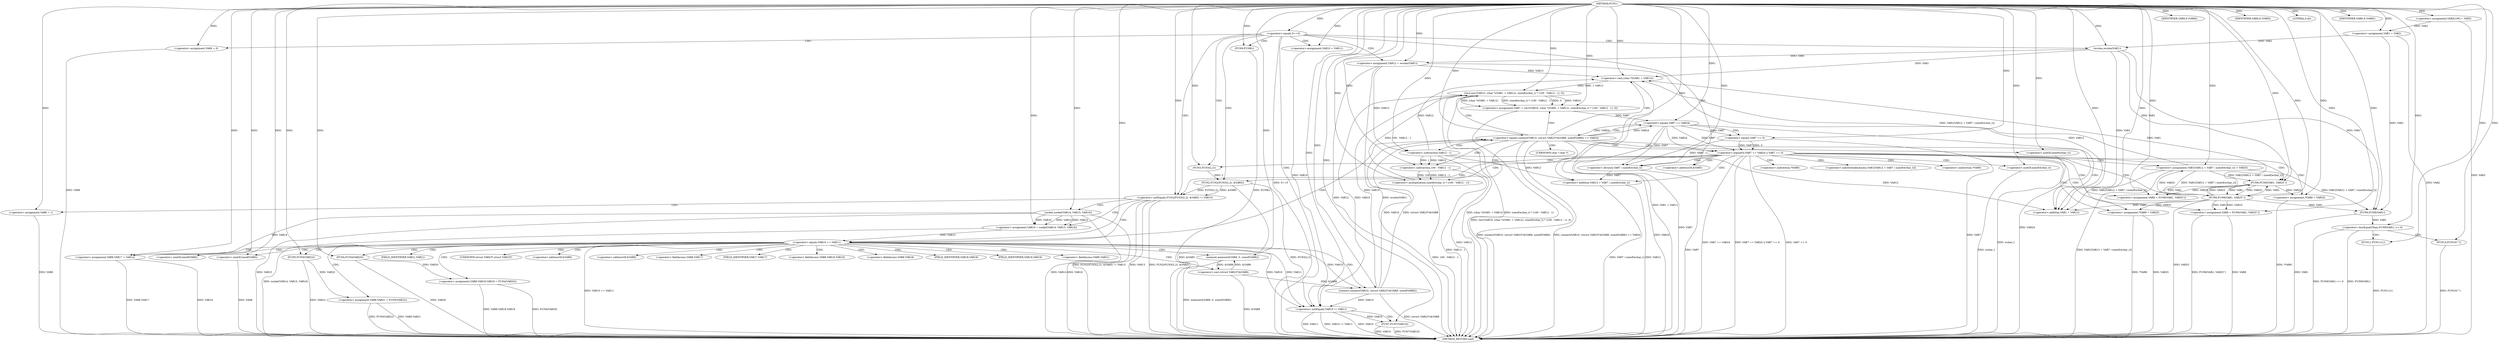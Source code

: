digraph FUN1 {  
"1000100" [label = "(METHOD,FUN1)" ]
"1000283" [label = "(METHOD_RETURN,void)" ]
"1000104" [label = "(<operator>.assignment,VAR2[100] = VAR3)" ]
"1000107" [label = "(<operator>.assignment,VAR1 = VAR2)" ]
"1000111" [label = "(<operator>.equals,5==5)" ]
"1000118" [label = "(<operator>.assignment,VAR6 = 0)" ]
"1000125" [label = "(<operator>.assignment,VAR10 = VAR11)" ]
"1000129" [label = "(<operator>.assignment,VAR12 = wcslen(VAR1))" ]
"1000131" [label = "(wcslen,wcslen(VAR1))" ]
"1000136" [label = "(<operator>.notEquals,FUN2(FUN3(2,2), &VAR5) != VAR13)" ]
"1000137" [label = "(FUN2,FUN2(FUN3(2,2), &VAR5))" ]
"1000138" [label = "(FUN3,FUN3(2,2))" ]
"1000146" [label = "(<operator>.assignment,VAR6 = 1)" ]
"1000149" [label = "(<operator>.assignment,VAR10 = socket(VAR14, VAR15, VAR16))" ]
"1000151" [label = "(socket,socket(VAR14, VAR15, VAR16))" ]
"1000156" [label = "(<operator>.equals,VAR10 == VAR11)" ]
"1000161" [label = "(memset,memset(&VAR8, 0, sizeof(VAR8)))" ]
"1000165" [label = "(<operator>.sizeOf,sizeof(VAR8))" ]
"1000167" [label = "(<operator>.assignment,VAR8.VAR17 = VAR14)" ]
"1000172" [label = "(<operator>.assignment,VAR8.VAR18.VAR19 = FUN4(VAR20))" ]
"1000178" [label = "(FUN4,FUN4(VAR20))" ]
"1000180" [label = "(<operator>.assignment,VAR8.VAR21 = FUN5(VAR22))" ]
"1000184" [label = "(FUN5,FUN5(VAR22))" ]
"1000187" [label = "(<operator>.equals,connect(VAR10, (struct VAR23*)&VAR8, sizeof(VAR8)) == VAR24)" ]
"1000188" [label = "(connect,connect(VAR10, (struct VAR23*)&VAR8, sizeof(VAR8)))" ]
"1000190" [label = "(<operator>.cast,(struct VAR23*)&VAR8)" ]
"1000194" [label = "(<operator>.sizeOf,sizeof(VAR8))" ]
"1000199" [label = "(<operator>.assignment,VAR7 = recv(VAR10, (char *)(VAR1 + VAR12), sizeof(wchar_t) * (100 - VAR12 - 1), 0))" ]
"1000201" [label = "(recv,recv(VAR10, (char *)(VAR1 + VAR12), sizeof(wchar_t) * (100 - VAR12 - 1), 0))" ]
"1000203" [label = "(<operator>.cast,(char *)(VAR1 + VAR12))" ]
"1000205" [label = "(<operator>.addition,VAR1 + VAR12)" ]
"1000208" [label = "(<operator>.multiplication,sizeof(wchar_t) * (100 - VAR12 - 1))" ]
"1000209" [label = "(<operator>.sizeOf,sizeof(wchar_t))" ]
"1000211" [label = "(<operator>.subtraction,100 - VAR12 - 1)" ]
"1000213" [label = "(<operator>.subtraction,VAR12 - 1)" ]
"1000218" [label = "(<operator>.logicalOr,VAR7 == VAR24 || VAR7 == 0)" ]
"1000219" [label = "(<operator>.equals,VAR7 == VAR24)" ]
"1000222" [label = "(<operator>.equals,VAR7 == 0)" ]
"1000227" [label = "(<operator>.assignment,VAR1[VAR12 + VAR7 / sizeof(wchar_t)] = VAR25)" ]
"1000230" [label = "(<operator>.addition,VAR12 + VAR7 / sizeof(wchar_t))" ]
"1000232" [label = "(<operator>.division,VAR7 / sizeof(wchar_t))" ]
"1000234" [label = "(<operator>.sizeOf,sizeof(wchar_t))" ]
"1000237" [label = "(<operator>.assignment,VAR9 = FUN6(VAR1, VAR25''))" ]
"1000239" [label = "(FUN6,FUN6(VAR1, VAR25''))" ]
"1000243" [label = "(IDENTIFIER,VAR9,if (VAR9))" ]
"1000245" [label = "(<operator>.assignment,*VAR9 = VAR25)" ]
"1000249" [label = "(<operator>.assignment,VAR9 = FUN6(VAR1, VAR25''))" ]
"1000251" [label = "(FUN6,FUN6(VAR1, VAR25''))" ]
"1000255" [label = "(IDENTIFIER,VAR9,if (VAR9))" ]
"1000257" [label = "(<operator>.assignment,*VAR9 = VAR25)" ]
"1000261" [label = "(LITERAL,0,do)" ]
"1000263" [label = "(<operator>.notEquals,VAR10 != VAR11)" ]
"1000267" [label = "(FUN7,FUN7(VAR10))" ]
"1000270" [label = "(IDENTIFIER,VAR6,if (VAR6))" ]
"1000272" [label = "(FUN8,FUN8())" ]
"1000274" [label = "(<operator>.lessEqualsThan,FUN9(VAR1) <= 0)" ]
"1000275" [label = "(FUN9,FUN9(VAR1))" ]
"1000279" [label = "(FUN10,FUN10(\"\"))" ]
"1000281" [label = "(FUN11,FUN11(1))" ]
"1000141" [label = "(<operator>.addressOf,&VAR5)" ]
"1000162" [label = "(<operator>.addressOf,&VAR8)" ]
"1000168" [label = "(<operator>.fieldAccess,VAR8.VAR17)" ]
"1000170" [label = "(FIELD_IDENTIFIER,VAR17,VAR17)" ]
"1000173" [label = "(<operator>.fieldAccess,VAR8.VAR18.VAR19)" ]
"1000174" [label = "(<operator>.fieldAccess,VAR8.VAR18)" ]
"1000176" [label = "(FIELD_IDENTIFIER,VAR18,VAR18)" ]
"1000177" [label = "(FIELD_IDENTIFIER,VAR19,VAR19)" ]
"1000181" [label = "(<operator>.fieldAccess,VAR8.VAR21)" ]
"1000183" [label = "(FIELD_IDENTIFIER,VAR21,VAR21)" ]
"1000191" [label = "(UNKNOWN,struct VAR23*,struct VAR23*)" ]
"1000192" [label = "(<operator>.addressOf,&VAR8)" ]
"1000204" [label = "(UNKNOWN,char *,char *)" ]
"1000228" [label = "(<operator>.indirectIndexAccess,VAR1[VAR12 + VAR7 / sizeof(wchar_t)])" ]
"1000246" [label = "(<operator>.indirection,*VAR9)" ]
"1000258" [label = "(<operator>.indirection,*VAR9)" ]
  "1000184" -> "1000283"  [ label = "DDG: VAR22"] 
  "1000218" -> "1000283"  [ label = "DDG: VAR7 == VAR24"] 
  "1000137" -> "1000283"  [ label = "DDG: &VAR5"] 
  "1000180" -> "1000283"  [ label = "DDG: VAR8.VAR21"] 
  "1000151" -> "1000283"  [ label = "DDG: VAR15"] 
  "1000275" -> "1000283"  [ label = "DDG: VAR1"] 
  "1000151" -> "1000283"  [ label = "DDG: VAR16"] 
  "1000129" -> "1000283"  [ label = "DDG: wcslen(VAR1)"] 
  "1000187" -> "1000283"  [ label = "DDG: connect(VAR10, (struct VAR23*)&VAR8, sizeof(VAR8))"] 
  "1000172" -> "1000283"  [ label = "DDG: FUN4(VAR20)"] 
  "1000167" -> "1000283"  [ label = "DDG: VAR8.VAR17"] 
  "1000129" -> "1000283"  [ label = "DDG: VAR12"] 
  "1000257" -> "1000283"  [ label = "DDG: VAR25"] 
  "1000187" -> "1000283"  [ label = "DDG: connect(VAR10, (struct VAR23*)&VAR8, sizeof(VAR8)) == VAR24"] 
  "1000219" -> "1000283"  [ label = "DDG: VAR24"] 
  "1000249" -> "1000283"  [ label = "DDG: FUN6(VAR1, VAR25'')"] 
  "1000199" -> "1000283"  [ label = "DDG: recv(VAR10, (char *)(VAR1 + VAR12), sizeof(wchar_t) * (100 - VAR12 - 1), 0)"] 
  "1000222" -> "1000283"  [ label = "DDG: VAR7"] 
  "1000209" -> "1000283"  [ label = "DDG: wchar_t"] 
  "1000149" -> "1000283"  [ label = "DDG: socket(VAR14, VAR15, VAR16)"] 
  "1000274" -> "1000283"  [ label = "DDG: FUN9(VAR1)"] 
  "1000232" -> "1000283"  [ label = "DDG: VAR7"] 
  "1000251" -> "1000283"  [ label = "DDG: VAR25"] 
  "1000234" -> "1000283"  [ label = "DDG: wchar_t"] 
  "1000188" -> "1000283"  [ label = "DDG: (struct VAR23*)&VAR8"] 
  "1000178" -> "1000283"  [ label = "DDG: VAR20"] 
  "1000227" -> "1000283"  [ label = "DDG: VAR1[VAR12 + VAR7 / sizeof(wchar_t)]"] 
  "1000213" -> "1000283"  [ label = "DDG: VAR12"] 
  "1000194" -> "1000283"  [ label = "DDG: VAR8"] 
  "1000180" -> "1000283"  [ label = "DDG: FUN5(VAR22)"] 
  "1000151" -> "1000283"  [ label = "DDG: VAR14"] 
  "1000263" -> "1000283"  [ label = "DDG: VAR11"] 
  "1000267" -> "1000283"  [ label = "DDG: VAR10"] 
  "1000267" -> "1000283"  [ label = "DDG: FUN7(VAR10)"] 
  "1000274" -> "1000283"  [ label = "DDG: FUN9(VAR1) <= 0"] 
  "1000263" -> "1000283"  [ label = "DDG: VAR10 != VAR11"] 
  "1000263" -> "1000283"  [ label = "DDG: VAR10"] 
  "1000218" -> "1000283"  [ label = "DDG: VAR7 == VAR24 || VAR7 == 0"] 
  "1000201" -> "1000283"  [ label = "DDG: (char *)(VAR1 + VAR12)"] 
  "1000218" -> "1000283"  [ label = "DDG: VAR7 == 0"] 
  "1000201" -> "1000283"  [ label = "DDG: sizeof(wchar_t) * (100 - VAR12 - 1)"] 
  "1000257" -> "1000283"  [ label = "DDG: *VAR9"] 
  "1000230" -> "1000283"  [ label = "DDG: VAR12"] 
  "1000230" -> "1000283"  [ label = "DDG: VAR7 / sizeof(wchar_t)"] 
  "1000211" -> "1000283"  [ label = "DDG: VAR12 - 1"] 
  "1000208" -> "1000283"  [ label = "DDG: 100 - VAR12 - 1"] 
  "1000281" -> "1000283"  [ label = "DDG: FUN11(1)"] 
  "1000172" -> "1000283"  [ label = "DDG: VAR8.VAR18.VAR19"] 
  "1000136" -> "1000283"  [ label = "DDG: FUN2(FUN3(2,2), &VAR5) != VAR13"] 
  "1000219" -> "1000283"  [ label = "DDG: VAR7"] 
  "1000167" -> "1000283"  [ label = "DDG: VAR14"] 
  "1000136" -> "1000283"  [ label = "DDG: VAR13"] 
  "1000156" -> "1000283"  [ label = "DDG: VAR10 == VAR11"] 
  "1000249" -> "1000283"  [ label = "DDG: VAR9"] 
  "1000272" -> "1000283"  [ label = "DDG: FUN8()"] 
  "1000137" -> "1000283"  [ label = "DDG: FUN3(2,2)"] 
  "1000203" -> "1000283"  [ label = "DDG: VAR1 + VAR12"] 
  "1000118" -> "1000283"  [ label = "DDG: VAR6"] 
  "1000187" -> "1000283"  [ label = "DDG: VAR24"] 
  "1000245" -> "1000283"  [ label = "DDG: *VAR9"] 
  "1000146" -> "1000283"  [ label = "DDG: VAR6"] 
  "1000279" -> "1000283"  [ label = "DDG: FUN10(\"\")"] 
  "1000190" -> "1000283"  [ label = "DDG: &VAR8"] 
  "1000111" -> "1000283"  [ label = "DDG: 5==5"] 
  "1000161" -> "1000283"  [ label = "DDG: memset(&VAR8, 0, sizeof(VAR8))"] 
  "1000136" -> "1000283"  [ label = "DDG: FUN2(FUN3(2,2), &VAR5)"] 
  "1000104" -> "1000283"  [ label = "DDG: VAR3"] 
  "1000107" -> "1000283"  [ label = "DDG: VAR2"] 
  "1000100" -> "1000104"  [ label = "DDG: "] 
  "1000104" -> "1000107"  [ label = "DDG: VAR2"] 
  "1000100" -> "1000107"  [ label = "DDG: "] 
  "1000100" -> "1000111"  [ label = "DDG: "] 
  "1000100" -> "1000118"  [ label = "DDG: "] 
  "1000100" -> "1000125"  [ label = "DDG: "] 
  "1000131" -> "1000129"  [ label = "DDG: VAR1"] 
  "1000100" -> "1000129"  [ label = "DDG: "] 
  "1000107" -> "1000131"  [ label = "DDG: VAR1"] 
  "1000100" -> "1000131"  [ label = "DDG: "] 
  "1000137" -> "1000136"  [ label = "DDG: FUN3(2,2)"] 
  "1000137" -> "1000136"  [ label = "DDG: &VAR5"] 
  "1000138" -> "1000137"  [ label = "DDG: 2"] 
  "1000100" -> "1000138"  [ label = "DDG: "] 
  "1000100" -> "1000136"  [ label = "DDG: "] 
  "1000100" -> "1000146"  [ label = "DDG: "] 
  "1000151" -> "1000149"  [ label = "DDG: VAR14"] 
  "1000151" -> "1000149"  [ label = "DDG: VAR15"] 
  "1000151" -> "1000149"  [ label = "DDG: VAR16"] 
  "1000100" -> "1000149"  [ label = "DDG: "] 
  "1000100" -> "1000151"  [ label = "DDG: "] 
  "1000149" -> "1000156"  [ label = "DDG: VAR10"] 
  "1000100" -> "1000156"  [ label = "DDG: "] 
  "1000190" -> "1000161"  [ label = "DDG: &VAR8"] 
  "1000100" -> "1000161"  [ label = "DDG: "] 
  "1000100" -> "1000165"  [ label = "DDG: "] 
  "1000151" -> "1000167"  [ label = "DDG: VAR14"] 
  "1000100" -> "1000167"  [ label = "DDG: "] 
  "1000178" -> "1000172"  [ label = "DDG: VAR20"] 
  "1000100" -> "1000178"  [ label = "DDG: "] 
  "1000184" -> "1000180"  [ label = "DDG: VAR22"] 
  "1000100" -> "1000184"  [ label = "DDG: "] 
  "1000188" -> "1000187"  [ label = "DDG: VAR10"] 
  "1000188" -> "1000187"  [ label = "DDG: (struct VAR23*)&VAR8"] 
  "1000156" -> "1000188"  [ label = "DDG: VAR10"] 
  "1000100" -> "1000188"  [ label = "DDG: "] 
  "1000190" -> "1000188"  [ label = "DDG: &VAR8"] 
  "1000161" -> "1000190"  [ label = "DDG: &VAR8"] 
  "1000100" -> "1000194"  [ label = "DDG: "] 
  "1000219" -> "1000187"  [ label = "DDG: VAR24"] 
  "1000100" -> "1000187"  [ label = "DDG: "] 
  "1000201" -> "1000199"  [ label = "DDG: VAR10"] 
  "1000201" -> "1000199"  [ label = "DDG: (char *)(VAR1 + VAR12)"] 
  "1000201" -> "1000199"  [ label = "DDG: sizeof(wchar_t) * (100 - VAR12 - 1)"] 
  "1000201" -> "1000199"  [ label = "DDG: 0"] 
  "1000100" -> "1000199"  [ label = "DDG: "] 
  "1000188" -> "1000201"  [ label = "DDG: VAR10"] 
  "1000100" -> "1000201"  [ label = "DDG: "] 
  "1000203" -> "1000201"  [ label = "DDG: VAR1 + VAR12"] 
  "1000227" -> "1000203"  [ label = "DDG: VAR1[VAR12 + VAR7 / sizeof(wchar_t)]"] 
  "1000131" -> "1000203"  [ label = "DDG: VAR1"] 
  "1000251" -> "1000203"  [ label = "DDG: VAR1"] 
  "1000100" -> "1000203"  [ label = "DDG: "] 
  "1000129" -> "1000203"  [ label = "DDG: VAR12"] 
  "1000213" -> "1000203"  [ label = "DDG: VAR12"] 
  "1000227" -> "1000205"  [ label = "DDG: VAR1[VAR12 + VAR7 / sizeof(wchar_t)]"] 
  "1000131" -> "1000205"  [ label = "DDG: VAR1"] 
  "1000251" -> "1000205"  [ label = "DDG: VAR1"] 
  "1000100" -> "1000205"  [ label = "DDG: "] 
  "1000129" -> "1000205"  [ label = "DDG: VAR12"] 
  "1000213" -> "1000205"  [ label = "DDG: VAR12"] 
  "1000208" -> "1000201"  [ label = "DDG: 100 - VAR12 - 1"] 
  "1000100" -> "1000208"  [ label = "DDG: "] 
  "1000100" -> "1000209"  [ label = "DDG: "] 
  "1000211" -> "1000208"  [ label = "DDG: 100"] 
  "1000211" -> "1000208"  [ label = "DDG: VAR12 - 1"] 
  "1000100" -> "1000211"  [ label = "DDG: "] 
  "1000213" -> "1000211"  [ label = "DDG: VAR12"] 
  "1000213" -> "1000211"  [ label = "DDG: 1"] 
  "1000100" -> "1000213"  [ label = "DDG: "] 
  "1000129" -> "1000213"  [ label = "DDG: VAR12"] 
  "1000219" -> "1000218"  [ label = "DDG: VAR7"] 
  "1000219" -> "1000218"  [ label = "DDG: VAR24"] 
  "1000199" -> "1000219"  [ label = "DDG: VAR7"] 
  "1000100" -> "1000219"  [ label = "DDG: "] 
  "1000187" -> "1000219"  [ label = "DDG: VAR24"] 
  "1000222" -> "1000218"  [ label = "DDG: VAR7"] 
  "1000222" -> "1000218"  [ label = "DDG: 0"] 
  "1000219" -> "1000222"  [ label = "DDG: VAR7"] 
  "1000100" -> "1000222"  [ label = "DDG: "] 
  "1000251" -> "1000227"  [ label = "DDG: VAR25"] 
  "1000100" -> "1000227"  [ label = "DDG: "] 
  "1000213" -> "1000230"  [ label = "DDG: VAR12"] 
  "1000100" -> "1000230"  [ label = "DDG: "] 
  "1000232" -> "1000230"  [ label = "DDG: VAR7"] 
  "1000222" -> "1000232"  [ label = "DDG: VAR7"] 
  "1000219" -> "1000232"  [ label = "DDG: VAR7"] 
  "1000100" -> "1000232"  [ label = "DDG: "] 
  "1000100" -> "1000234"  [ label = "DDG: "] 
  "1000239" -> "1000237"  [ label = "DDG: VAR1"] 
  "1000239" -> "1000237"  [ label = "DDG: VAR25"] 
  "1000100" -> "1000237"  [ label = "DDG: "] 
  "1000227" -> "1000239"  [ label = "DDG: VAR1[VAR12 + VAR7 / sizeof(wchar_t)]"] 
  "1000100" -> "1000239"  [ label = "DDG: "] 
  "1000131" -> "1000239"  [ label = "DDG: VAR1"] 
  "1000251" -> "1000239"  [ label = "DDG: VAR1"] 
  "1000251" -> "1000239"  [ label = "DDG: VAR25"] 
  "1000100" -> "1000243"  [ label = "DDG: "] 
  "1000239" -> "1000245"  [ label = "DDG: VAR25"] 
  "1000100" -> "1000245"  [ label = "DDG: "] 
  "1000251" -> "1000249"  [ label = "DDG: VAR1"] 
  "1000251" -> "1000249"  [ label = "DDG: VAR25"] 
  "1000100" -> "1000249"  [ label = "DDG: "] 
  "1000239" -> "1000251"  [ label = "DDG: VAR1"] 
  "1000227" -> "1000251"  [ label = "DDG: VAR1[VAR12 + VAR7 / sizeof(wchar_t)]"] 
  "1000100" -> "1000251"  [ label = "DDG: "] 
  "1000239" -> "1000251"  [ label = "DDG: VAR25"] 
  "1000100" -> "1000255"  [ label = "DDG: "] 
  "1000251" -> "1000257"  [ label = "DDG: VAR25"] 
  "1000100" -> "1000257"  [ label = "DDG: "] 
  "1000100" -> "1000261"  [ label = "DDG: "] 
  "1000125" -> "1000263"  [ label = "DDG: VAR10"] 
  "1000156" -> "1000263"  [ label = "DDG: VAR10"] 
  "1000188" -> "1000263"  [ label = "DDG: VAR10"] 
  "1000201" -> "1000263"  [ label = "DDG: VAR10"] 
  "1000100" -> "1000263"  [ label = "DDG: "] 
  "1000156" -> "1000263"  [ label = "DDG: VAR11"] 
  "1000263" -> "1000267"  [ label = "DDG: VAR10"] 
  "1000100" -> "1000267"  [ label = "DDG: "] 
  "1000100" -> "1000270"  [ label = "DDG: "] 
  "1000100" -> "1000272"  [ label = "DDG: "] 
  "1000275" -> "1000274"  [ label = "DDG: VAR1"] 
  "1000107" -> "1000275"  [ label = "DDG: VAR1"] 
  "1000227" -> "1000275"  [ label = "DDG: VAR1[VAR12 + VAR7 / sizeof(wchar_t)]"] 
  "1000251" -> "1000275"  [ label = "DDG: VAR1"] 
  "1000131" -> "1000275"  [ label = "DDG: VAR1"] 
  "1000100" -> "1000275"  [ label = "DDG: "] 
  "1000100" -> "1000274"  [ label = "DDG: "] 
  "1000100" -> "1000279"  [ label = "DDG: "] 
  "1000100" -> "1000281"  [ label = "DDG: "] 
  "1000111" -> "1000125"  [ label = "CDG: "] 
  "1000111" -> "1000141"  [ label = "CDG: "] 
  "1000111" -> "1000138"  [ label = "CDG: "] 
  "1000111" -> "1000263"  [ label = "CDG: "] 
  "1000111" -> "1000136"  [ label = "CDG: "] 
  "1000111" -> "1000118"  [ label = "CDG: "] 
  "1000111" -> "1000131"  [ label = "CDG: "] 
  "1000111" -> "1000137"  [ label = "CDG: "] 
  "1000111" -> "1000129"  [ label = "CDG: "] 
  "1000111" -> "1000272"  [ label = "CDG: "] 
  "1000136" -> "1000156"  [ label = "CDG: "] 
  "1000136" -> "1000149"  [ label = "CDG: "] 
  "1000136" -> "1000151"  [ label = "CDG: "] 
  "1000136" -> "1000146"  [ label = "CDG: "] 
  "1000156" -> "1000174"  [ label = "CDG: "] 
  "1000156" -> "1000191"  [ label = "CDG: "] 
  "1000156" -> "1000161"  [ label = "CDG: "] 
  "1000156" -> "1000180"  [ label = "CDG: "] 
  "1000156" -> "1000183"  [ label = "CDG: "] 
  "1000156" -> "1000165"  [ label = "CDG: "] 
  "1000156" -> "1000188"  [ label = "CDG: "] 
  "1000156" -> "1000190"  [ label = "CDG: "] 
  "1000156" -> "1000167"  [ label = "CDG: "] 
  "1000156" -> "1000194"  [ label = "CDG: "] 
  "1000156" -> "1000192"  [ label = "CDG: "] 
  "1000156" -> "1000176"  [ label = "CDG: "] 
  "1000156" -> "1000187"  [ label = "CDG: "] 
  "1000156" -> "1000172"  [ label = "CDG: "] 
  "1000156" -> "1000168"  [ label = "CDG: "] 
  "1000156" -> "1000178"  [ label = "CDG: "] 
  "1000156" -> "1000173"  [ label = "CDG: "] 
  "1000156" -> "1000170"  [ label = "CDG: "] 
  "1000156" -> "1000184"  [ label = "CDG: "] 
  "1000156" -> "1000177"  [ label = "CDG: "] 
  "1000156" -> "1000162"  [ label = "CDG: "] 
  "1000156" -> "1000181"  [ label = "CDG: "] 
  "1000187" -> "1000211"  [ label = "CDG: "] 
  "1000187" -> "1000208"  [ label = "CDG: "] 
  "1000187" -> "1000199"  [ label = "CDG: "] 
  "1000187" -> "1000204"  [ label = "CDG: "] 
  "1000187" -> "1000219"  [ label = "CDG: "] 
  "1000187" -> "1000201"  [ label = "CDG: "] 
  "1000187" -> "1000213"  [ label = "CDG: "] 
  "1000187" -> "1000203"  [ label = "CDG: "] 
  "1000187" -> "1000205"  [ label = "CDG: "] 
  "1000187" -> "1000218"  [ label = "CDG: "] 
  "1000187" -> "1000209"  [ label = "CDG: "] 
  "1000218" -> "1000227"  [ label = "CDG: "] 
  "1000218" -> "1000251"  [ label = "CDG: "] 
  "1000218" -> "1000232"  [ label = "CDG: "] 
  "1000218" -> "1000239"  [ label = "CDG: "] 
  "1000218" -> "1000230"  [ label = "CDG: "] 
  "1000218" -> "1000234"  [ label = "CDG: "] 
  "1000218" -> "1000237"  [ label = "CDG: "] 
  "1000218" -> "1000249"  [ label = "CDG: "] 
  "1000218" -> "1000228"  [ label = "CDG: "] 
  "1000218" -> "1000258"  [ label = "CDG: "] 
  "1000218" -> "1000257"  [ label = "CDG: "] 
  "1000218" -> "1000245"  [ label = "CDG: "] 
  "1000218" -> "1000246"  [ label = "CDG: "] 
  "1000218" -> "1000141"  [ label = "CDG: "] 
  "1000218" -> "1000138"  [ label = "CDG: "] 
  "1000218" -> "1000136"  [ label = "CDG: "] 
  "1000218" -> "1000137"  [ label = "CDG: "] 
  "1000219" -> "1000222"  [ label = "CDG: "] 
  "1000263" -> "1000267"  [ label = "CDG: "] 
  "1000274" -> "1000281"  [ label = "CDG: "] 
  "1000274" -> "1000279"  [ label = "CDG: "] 
}
